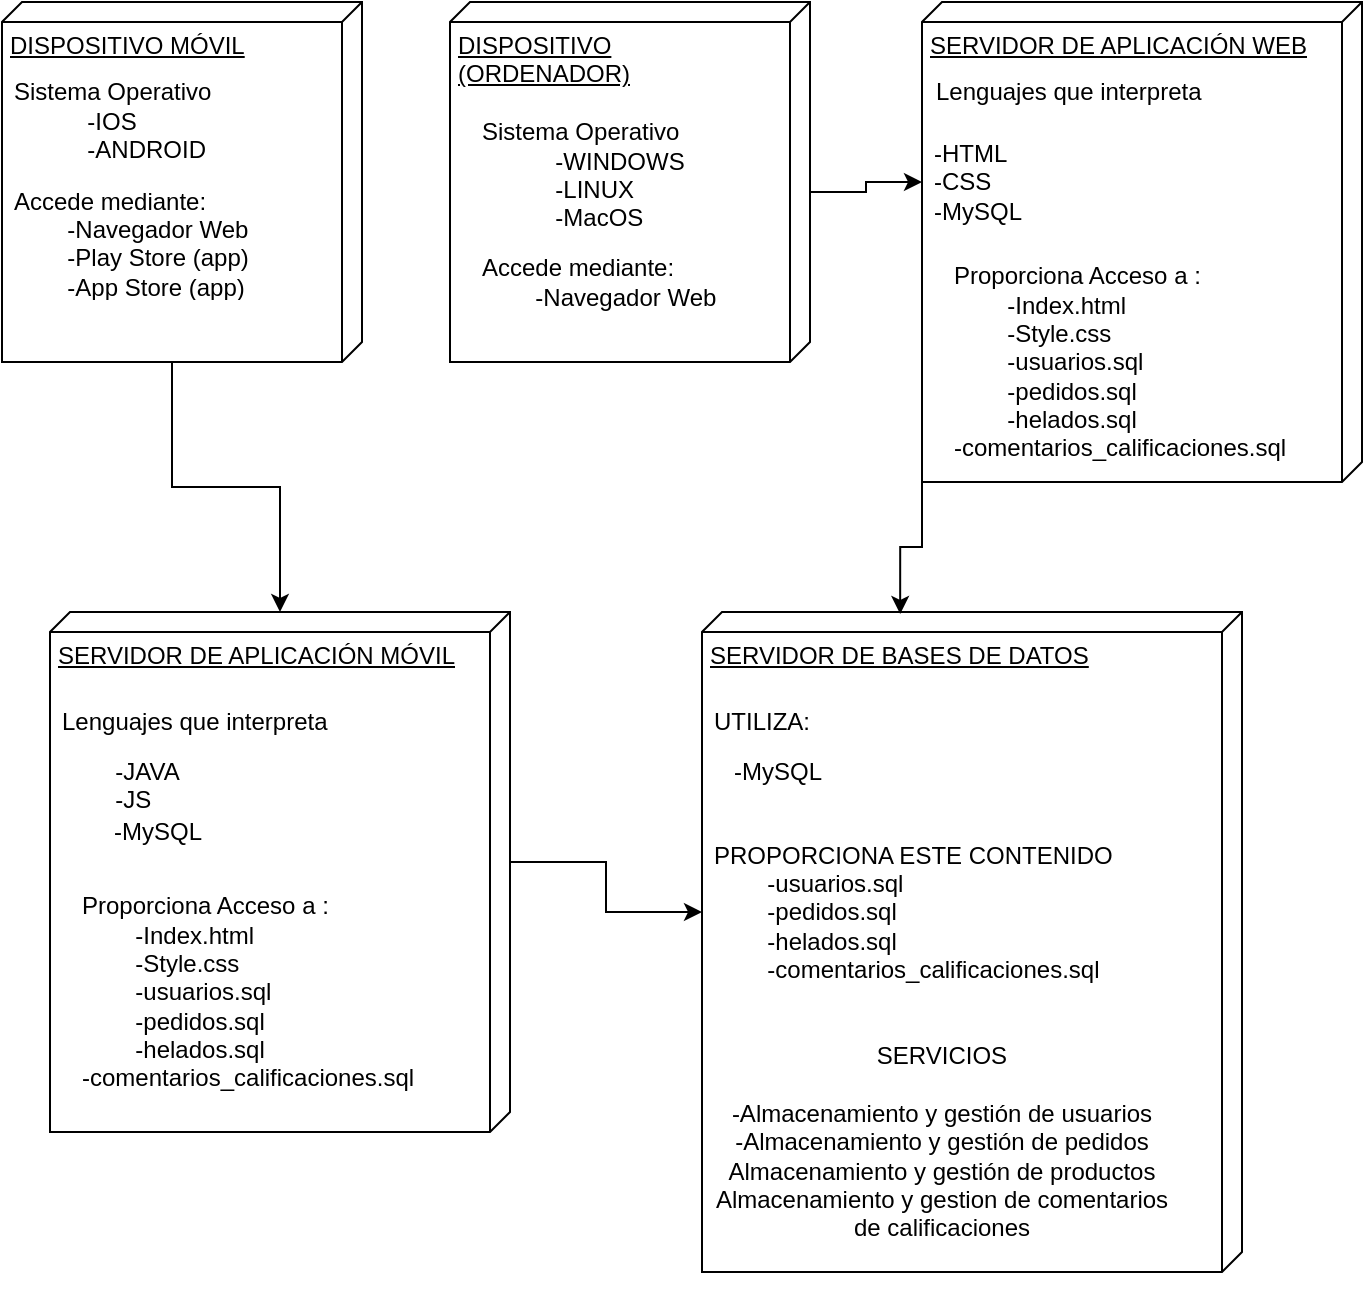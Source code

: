 <mxfile scale="1" border="0" version="24.2.8" type="device">
  <diagram name="Página-1" id="sqY4V82aOJ0udqsHbrzY">
    <mxGraphModel dx="820" dy="391" grid="1" gridSize="10" guides="1" tooltips="1" connect="1" arrows="1" fold="1" page="1" pageScale="1" pageWidth="827" pageHeight="1169" math="0" shadow="0">
      <root>
        <mxCell id="0" />
        <mxCell id="1" parent="0" />
        <mxCell id="ktj9ehFPyblQwlTAzXCF-14" style="edgeStyle=orthogonalEdgeStyle;rounded=0;orthogonalLoop=1;jettySize=auto;html=1;exitX=0;exitY=0;exitDx=180;exitDy=95;exitPerimeter=0;" edge="1" parent="1" source="ktj9ehFPyblQwlTAzXCF-1" target="ktj9ehFPyblQwlTAzXCF-11">
          <mxGeometry relative="1" as="geometry" />
        </mxCell>
        <mxCell id="ktj9ehFPyblQwlTAzXCF-1" value="DISPOSITIVO MÓVIL" style="verticalAlign=top;align=left;spacingTop=8;spacingLeft=2;spacingRight=12;shape=cube;size=10;direction=south;fontStyle=4;html=1;whiteSpace=wrap;" vertex="1" parent="1">
          <mxGeometry x="90" y="20" width="180" height="180" as="geometry" />
        </mxCell>
        <mxCell id="GIH3jngs8zzukAOBeERF-3" value="Sistema Operativo" style="text;strokeColor=none;fillColor=none;align=left;verticalAlign=middle;spacingLeft=4;spacingRight=4;overflow=hidden;points=[[0,0.5],[1,0.5]];portConstraint=eastwest;rotatable=0;whiteSpace=wrap;html=1;" parent="1" vertex="1">
          <mxGeometry x="90" y="50" width="160" height="30" as="geometry" />
        </mxCell>
        <mxCell id="GIH3jngs8zzukAOBeERF-4" value="&amp;nbsp;&lt;span style=&quot;white-space: pre;&quot;&gt;&#x9;&lt;/span&gt;-IOS&lt;div&gt;&lt;span style=&quot;white-space: pre;&quot;&gt;&#x9;&lt;/span&gt;-ANDROID&lt;br&gt;&lt;/div&gt;&lt;div&gt;&lt;span style=&quot;white-space: pre;&quot;&gt;&#x9;&lt;/span&gt;&lt;br&gt;&lt;/div&gt;" style="text;strokeColor=none;fillColor=none;align=left;verticalAlign=middle;spacingLeft=4;spacingRight=4;overflow=hidden;points=[[0,0.5],[1,0.5]];portConstraint=eastwest;rotatable=0;whiteSpace=wrap;html=1;" parent="1" vertex="1">
          <mxGeometry x="100" y="70" width="160" height="30" as="geometry" />
        </mxCell>
        <mxCell id="GIH3jngs8zzukAOBeERF-5" value="Accede mediante:&lt;div&gt;&lt;span style=&quot;white-space: pre;&quot;&gt;&#x9;&lt;/span&gt;-Navegador Web&lt;br&gt;&lt;/div&gt;&lt;div&gt;&lt;span style=&quot;white-space: pre;&quot;&gt;&#x9;&lt;/span&gt;-Play Store (app)&lt;br&gt;&lt;/div&gt;&lt;div&gt;&lt;span style=&quot;white-space: pre;&quot;&gt;&#x9;&lt;/span&gt;-App Store (app)&lt;br&gt;&lt;/div&gt;" style="text;strokeColor=none;fillColor=none;align=left;verticalAlign=middle;spacingLeft=4;spacingRight=4;overflow=hidden;points=[[0,0.5],[1,0.5]];portConstraint=eastwest;rotatable=0;whiteSpace=wrap;html=1;" parent="1" vertex="1">
          <mxGeometry x="90" y="110" width="160" height="60" as="geometry" />
        </mxCell>
        <mxCell id="ktj9ehFPyblQwlTAzXCF-4" value="DISPOSITIVO (ORDENADOR)" style="verticalAlign=top;align=left;spacingTop=8;spacingLeft=2;spacingRight=12;shape=cube;size=10;direction=south;fontStyle=4;html=1;whiteSpace=wrap;" vertex="1" parent="1">
          <mxGeometry x="314" y="20" width="180" height="180" as="geometry" />
        </mxCell>
        <mxCell id="ktj9ehFPyblQwlTAzXCF-5" value="Accede mediante:&lt;div&gt;&lt;span style=&quot;white-space: pre;&quot;&gt;&#x9;&lt;/span&gt;-Navegador Web&lt;/div&gt;" style="text;strokeColor=none;fillColor=none;align=left;verticalAlign=middle;spacingLeft=4;spacingRight=4;overflow=hidden;points=[[0,0.5],[1,0.5]];portConstraint=eastwest;rotatable=0;whiteSpace=wrap;html=1;" vertex="1" parent="1">
          <mxGeometry x="324" y="130" width="160" height="60" as="geometry" />
        </mxCell>
        <mxCell id="ktj9ehFPyblQwlTAzXCF-6" value="Sistema Operativo" style="text;strokeColor=none;fillColor=none;align=left;verticalAlign=middle;spacingLeft=4;spacingRight=4;overflow=hidden;points=[[0,0.5],[1,0.5]];portConstraint=eastwest;rotatable=0;whiteSpace=wrap;html=1;" vertex="1" parent="1">
          <mxGeometry x="324" y="70" width="160" height="30" as="geometry" />
        </mxCell>
        <mxCell id="ktj9ehFPyblQwlTAzXCF-15" style="edgeStyle=orthogonalEdgeStyle;rounded=0;orthogonalLoop=1;jettySize=auto;html=1;exitX=1;exitY=0.5;exitDx=0;exitDy=0;" edge="1" parent="1" source="ktj9ehFPyblQwlTAzXCF-7" target="GIH3jngs8zzukAOBeERF-12">
          <mxGeometry relative="1" as="geometry" />
        </mxCell>
        <mxCell id="ktj9ehFPyblQwlTAzXCF-7" value="&amp;nbsp;&lt;span style=&quot;white-space: pre;&quot;&gt;&#x9;&lt;/span&gt;-WINDOWS&lt;div&gt;&lt;span style=&quot;white-space: pre;&quot;&gt;&#x9;&lt;/span&gt;-LINUX&lt;br&gt;&lt;/div&gt;&lt;div&gt;&lt;span style=&quot;white-space: pre;&quot;&gt;&#x9;&lt;/span&gt;-MacOS&lt;br&gt;&lt;/div&gt;&lt;div&gt;&lt;span style=&quot;white-space: pre;&quot;&gt;&#x9;&lt;/span&gt;&lt;br&gt;&lt;/div&gt;" style="text;strokeColor=none;fillColor=none;align=left;verticalAlign=middle;spacingLeft=4;spacingRight=4;overflow=hidden;points=[[0,0.5],[1,0.5]];portConstraint=eastwest;rotatable=0;whiteSpace=wrap;html=1;" vertex="1" parent="1">
          <mxGeometry x="334" y="90" width="160" height="50" as="geometry" />
        </mxCell>
        <mxCell id="ktj9ehFPyblQwlTAzXCF-8" value="SERVIDOR DE APLICACIÓN WEB" style="verticalAlign=top;align=left;spacingTop=8;spacingLeft=2;spacingRight=12;shape=cube;size=10;direction=south;fontStyle=4;html=1;whiteSpace=wrap;" vertex="1" parent="1">
          <mxGeometry x="550" y="20" width="220" height="240" as="geometry" />
        </mxCell>
        <mxCell id="ktj9ehFPyblQwlTAzXCF-9" value="Proporciona Acceso a :&lt;div&gt;&lt;span style=&quot;white-space: pre;&quot;&gt;&#x9;&lt;/span&gt;-Index.html&lt;/div&gt;&lt;div&gt;&lt;span style=&quot;white-space: pre;&quot;&gt;&#x9;&lt;/span&gt;-Style.css&lt;br&gt;&lt;/div&gt;&lt;div&gt;&lt;span style=&quot;white-space: pre;&quot;&gt;&#x9;&lt;/span&gt;-usuarios.sql&lt;br&gt;&lt;/div&gt;&lt;div&gt;&lt;span style=&quot;white-space: pre;&quot;&gt;&#x9;&lt;/span&gt;-pedidos.sql&lt;br&gt;&lt;/div&gt;&lt;div&gt;&lt;span style=&quot;white-space: pre;&quot;&gt;&#x9;&lt;/span&gt;-helados.sql&lt;br&gt;&lt;/div&gt;&lt;div&gt;-comentarios_calificaciones.sql&lt;br&gt;&lt;/div&gt;" style="text;strokeColor=none;fillColor=none;align=left;verticalAlign=middle;spacingLeft=4;spacingRight=4;overflow=hidden;points=[[0,0.5],[1,0.5]];portConstraint=eastwest;rotatable=0;whiteSpace=wrap;html=1;" vertex="1" parent="1">
          <mxGeometry x="560" y="130" width="190" height="140" as="geometry" />
        </mxCell>
        <mxCell id="GIH3jngs8zzukAOBeERF-12" value="&lt;div&gt;-HTML&lt;/div&gt;&lt;div&gt;-CSS&lt;/div&gt;&lt;div&gt;-MySQL&lt;/div&gt;" style="text;strokeColor=none;fillColor=none;align=left;verticalAlign=middle;spacingLeft=4;spacingRight=4;overflow=hidden;points=[[0,0.5],[1,0.5]];portConstraint=eastwest;rotatable=0;whiteSpace=wrap;html=1;" parent="1" vertex="1">
          <mxGeometry x="550" y="75" width="220" height="70" as="geometry" />
        </mxCell>
        <mxCell id="ktj9ehFPyblQwlTAzXCF-10" value="Lenguajes que interpreta" style="text;strokeColor=none;fillColor=none;align=left;verticalAlign=middle;spacingLeft=4;spacingRight=4;overflow=hidden;points=[[0,0.5],[1,0.5]];portConstraint=eastwest;rotatable=0;whiteSpace=wrap;html=1;" vertex="1" parent="1">
          <mxGeometry x="551" y="50" width="220" height="30" as="geometry" />
        </mxCell>
        <mxCell id="ktj9ehFPyblQwlTAzXCF-17" style="edgeStyle=orthogonalEdgeStyle;rounded=0;orthogonalLoop=1;jettySize=auto;html=1;exitX=0;exitY=0;exitDx=125;exitDy=0;exitPerimeter=0;" edge="1" parent="1" source="ktj9ehFPyblQwlTAzXCF-11" target="GIH3jngs8zzukAOBeERF-19">
          <mxGeometry relative="1" as="geometry" />
        </mxCell>
        <mxCell id="ktj9ehFPyblQwlTAzXCF-11" value="SERVIDOR DE APLICACIÓN MÓVIL" style="verticalAlign=top;align=left;spacingTop=8;spacingLeft=2;spacingRight=12;shape=cube;size=10;direction=south;fontStyle=4;html=1;whiteSpace=wrap;" vertex="1" parent="1">
          <mxGeometry x="114" y="325" width="230" height="260" as="geometry" />
        </mxCell>
        <mxCell id="GIH3jngs8zzukAOBeERF-7" value="Lenguajes que interpreta" style="text;strokeColor=none;fillColor=none;align=left;verticalAlign=middle;spacingLeft=4;spacingRight=4;overflow=hidden;points=[[0,0.5],[1,0.5]];portConstraint=eastwest;rotatable=0;whiteSpace=wrap;html=1;" parent="1" vertex="1">
          <mxGeometry x="114" y="365" width="280" height="30" as="geometry" />
        </mxCell>
        <mxCell id="GIH3jngs8zzukAOBeERF-8" value="&amp;nbsp;&lt;span style=&quot;white-space: pre;&quot;&gt;&#x9;&lt;/span&gt;-JAVA&lt;div&gt;&lt;span style=&quot;white-space: pre;&quot;&gt;&#x9;&lt;/span&gt;-JS&lt;br&gt;&lt;/div&gt;" style="text;strokeColor=none;fillColor=none;align=left;verticalAlign=middle;spacingLeft=4;spacingRight=4;overflow=hidden;points=[[0,0.5],[1,0.5]];portConstraint=eastwest;rotatable=0;whiteSpace=wrap;html=1;" parent="1" vertex="1">
          <mxGeometry x="114" y="395" width="280" height="30" as="geometry" />
        </mxCell>
        <mxCell id="GIH3jngs8zzukAOBeERF-14" value="&lt;blockquote style=&quot;margin: 0 0 0 40px; border: none; padding: 0px;&quot;&gt;-MySQL&lt;/blockquote&gt;" style="text;strokeColor=none;fillColor=none;align=left;verticalAlign=middle;spacingLeft=4;spacingRight=4;overflow=hidden;points=[[0,0.5],[1,0.5]];portConstraint=eastwest;rotatable=0;whiteSpace=wrap;html=1;" parent="1" vertex="1">
          <mxGeometry x="100" y="425" width="280" height="20" as="geometry" />
        </mxCell>
        <mxCell id="ktj9ehFPyblQwlTAzXCF-12" value="Proporciona Acceso a :&lt;div&gt;&lt;span style=&quot;white-space: pre;&quot;&gt;&#x9;&lt;/span&gt;-Index.html&lt;/div&gt;&lt;div&gt;&lt;span style=&quot;white-space: pre;&quot;&gt;&#x9;&lt;/span&gt;-Style.css&lt;br&gt;&lt;/div&gt;&lt;div&gt;&lt;span style=&quot;white-space: pre;&quot;&gt;&#x9;&lt;/span&gt;-usuarios.sql&lt;br&gt;&lt;/div&gt;&lt;div&gt;&lt;span style=&quot;white-space: pre;&quot;&gt;&#x9;&lt;/span&gt;-pedidos.sql&lt;br&gt;&lt;/div&gt;&lt;div&gt;&lt;span style=&quot;white-space: pre;&quot;&gt;&#x9;&lt;/span&gt;-helados.sql&lt;br&gt;&lt;/div&gt;&lt;div&gt;-comentarios_calificaciones.sql&lt;br&gt;&lt;/div&gt;" style="text;strokeColor=none;fillColor=none;align=left;verticalAlign=middle;spacingLeft=4;spacingRight=4;overflow=hidden;points=[[0,0.5],[1,0.5]];portConstraint=eastwest;rotatable=0;whiteSpace=wrap;html=1;" vertex="1" parent="1">
          <mxGeometry x="124" y="445" width="190" height="140" as="geometry" />
        </mxCell>
        <mxCell id="ktj9ehFPyblQwlTAzXCF-13" value="SERVIDOR DE BASES DE DATOS" style="verticalAlign=top;align=left;spacingTop=8;spacingLeft=2;spacingRight=12;shape=cube;size=10;direction=south;fontStyle=4;html=1;whiteSpace=wrap;" vertex="1" parent="1">
          <mxGeometry x="440" y="325" width="270" height="330" as="geometry" />
        </mxCell>
        <mxCell id="GIH3jngs8zzukAOBeERF-20" value="SERVICIOS&lt;div&gt;&lt;br&gt;&lt;div&gt;-Almacenamiento y gestión de usuarios&lt;/div&gt;&lt;div&gt;-&lt;span style=&quot;background-color: initial;&quot;&gt;Almacenamiento y gestión de pedidos&lt;/span&gt;&lt;/div&gt;&lt;div&gt;Almacenamiento y gestión de productos&lt;span style=&quot;background-color: initial;&quot;&gt;&lt;br&gt;&lt;/span&gt;&lt;/div&gt;&lt;div&gt;Almacenamiento y gestion de comentarios de calificaciones&lt;br&gt;&lt;/div&gt;&lt;/div&gt;" style="text;html=1;align=center;verticalAlign=middle;whiteSpace=wrap;rounded=0;" parent="1" vertex="1">
          <mxGeometry x="440" y="515" width="240" height="150" as="geometry" />
        </mxCell>
        <mxCell id="GIH3jngs8zzukAOBeERF-19" value="&lt;div&gt;PROPORCIONA ESTE CONTENIDO&lt;/div&gt;&lt;div&gt;&lt;span style=&quot;white-space: pre;&quot;&gt;&#x9;&lt;/span&gt;-usuarios.sql&lt;br&gt;&lt;/div&gt;&lt;div&gt;&lt;span style=&quot;white-space: pre;&quot;&gt;&#x9;&lt;/span&gt;-pedidos.sql&lt;br&gt;&lt;/div&gt;&lt;div&gt;&lt;span style=&quot;white-space: pre;&quot;&gt;&#x9;&lt;/span&gt;-helados.sql&lt;br&gt;&lt;/div&gt;&lt;div&gt;&lt;span style=&quot;white-space: pre;&quot;&gt;&#x9;&lt;/span&gt;-comentarios_calificaciones.sql&lt;br&gt;&lt;/div&gt;" style="text;strokeColor=none;fillColor=none;align=left;verticalAlign=middle;spacingLeft=4;spacingRight=4;overflow=hidden;points=[[0,0.5],[1,0.5]];portConstraint=eastwest;rotatable=0;whiteSpace=wrap;html=1;" parent="1" vertex="1">
          <mxGeometry x="440" y="415" width="240" height="120" as="geometry" />
        </mxCell>
        <mxCell id="GIH3jngs8zzukAOBeERF-18" value="-MySQL" style="text;strokeColor=none;fillColor=none;align=left;verticalAlign=middle;spacingLeft=4;spacingRight=4;overflow=hidden;points=[[0,0.5],[1,0.5]];portConstraint=eastwest;rotatable=0;whiteSpace=wrap;html=1;" parent="1" vertex="1">
          <mxGeometry x="450" y="375" width="240" height="60" as="geometry" />
        </mxCell>
        <mxCell id="GIH3jngs8zzukAOBeERF-17" value="UTILIZA:" style="text;strokeColor=none;fillColor=none;align=left;verticalAlign=middle;spacingLeft=4;spacingRight=4;overflow=hidden;points=[[0,0.5],[1,0.5]];portConstraint=eastwest;rotatable=0;whiteSpace=wrap;html=1;" parent="1" vertex="1">
          <mxGeometry x="440" y="365" width="240" height="30" as="geometry" />
        </mxCell>
        <mxCell id="ktj9ehFPyblQwlTAzXCF-16" style="edgeStyle=orthogonalEdgeStyle;rounded=0;orthogonalLoop=1;jettySize=auto;html=1;exitX=1;exitY=1;exitDx=0;exitDy=0;exitPerimeter=0;entryX=0.003;entryY=0.633;entryDx=0;entryDy=0;entryPerimeter=0;" edge="1" parent="1" source="ktj9ehFPyblQwlTAzXCF-8" target="ktj9ehFPyblQwlTAzXCF-13">
          <mxGeometry relative="1" as="geometry" />
        </mxCell>
      </root>
    </mxGraphModel>
  </diagram>
</mxfile>
